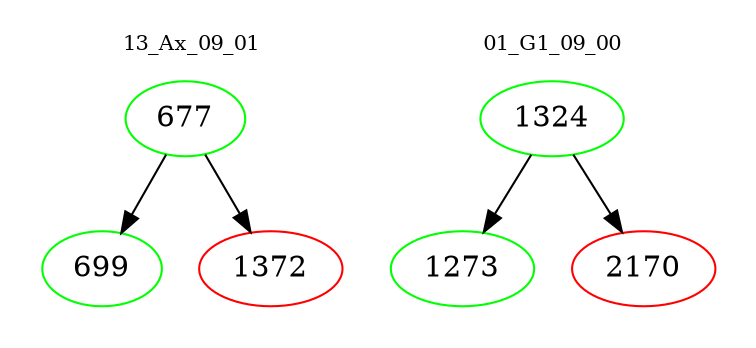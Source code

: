 digraph{
subgraph cluster_0 {
color = white
label = "13_Ax_09_01";
fontsize=10;
T0_677 [label="677", color="green"]
T0_677 -> T0_699 [color="black"]
T0_699 [label="699", color="green"]
T0_677 -> T0_1372 [color="black"]
T0_1372 [label="1372", color="red"]
}
subgraph cluster_1 {
color = white
label = "01_G1_09_00";
fontsize=10;
T1_1324 [label="1324", color="green"]
T1_1324 -> T1_1273 [color="black"]
T1_1273 [label="1273", color="green"]
T1_1324 -> T1_2170 [color="black"]
T1_2170 [label="2170", color="red"]
}
}
